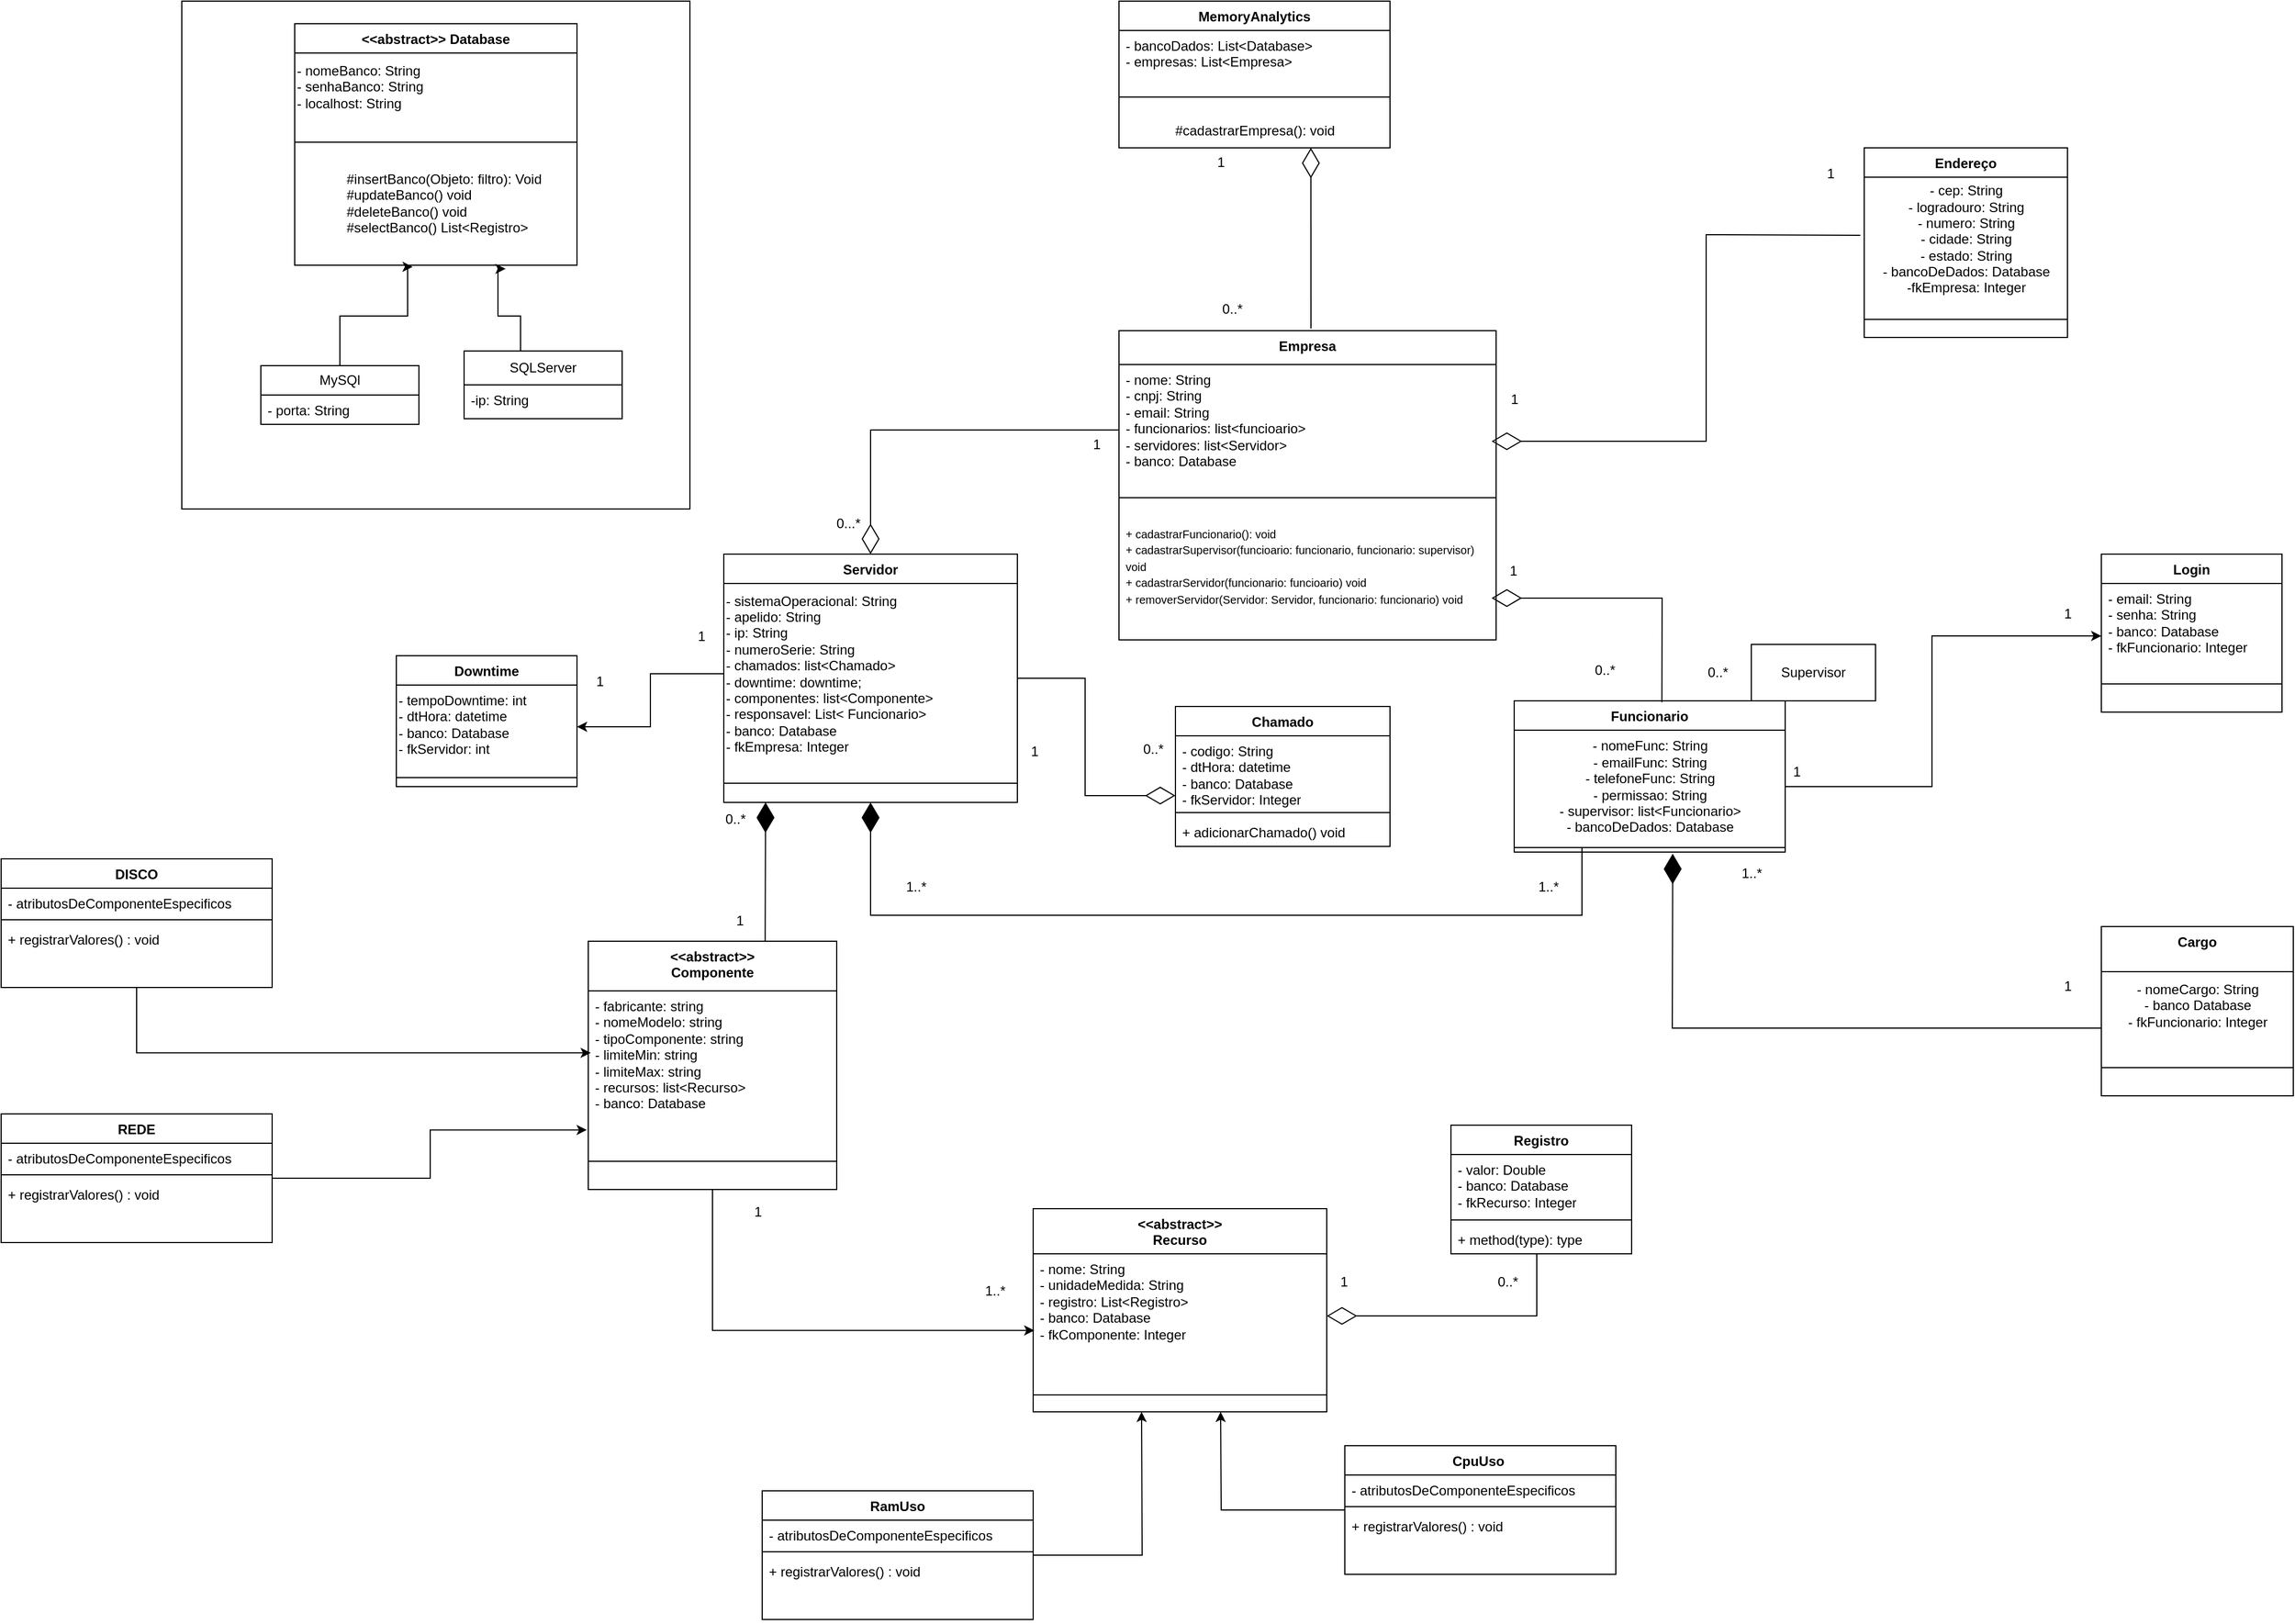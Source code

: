 <mxfile version="22.0.3" type="device">
  <diagram id="kgpKYQtTHZ0yAKxKKP6v" name="Page-1">
    <mxGraphModel dx="6907" dy="-3660" grid="1" gridSize="10" guides="1" tooltips="1" connect="1" arrows="1" fold="1" page="1" pageScale="1" pageWidth="850" pageHeight="1100" math="0" shadow="0">
      <root>
        <mxCell id="0" />
        <mxCell id="1" parent="0" />
        <mxCell id="JFI_zeQeY46TYyX4Rh8R-6" value="MemoryAnalytics" style="swimlane;fontStyle=1;align=center;verticalAlign=top;childLayout=stackLayout;horizontal=1;startSize=26;horizontalStack=0;resizeParent=1;resizeParentMax=0;resizeLast=0;collapsible=1;marginBottom=0;whiteSpace=wrap;html=1;" parent="1" vertex="1">
          <mxGeometry x="1070" y="8150" width="240" height="130" as="geometry" />
        </mxCell>
        <mxCell id="JFI_zeQeY46TYyX4Rh8R-7" value="- bancoDados: List&amp;lt;Database&amp;gt;&lt;br&gt;- empresas: List&amp;lt;Empresa&amp;gt;" style="text;strokeColor=none;fillColor=none;align=left;verticalAlign=top;spacingLeft=4;spacingRight=4;overflow=hidden;rotatable=0;points=[[0,0.5],[1,0.5]];portConstraint=eastwest;whiteSpace=wrap;html=1;" parent="JFI_zeQeY46TYyX4Rh8R-6" vertex="1">
          <mxGeometry y="26" width="240" height="44" as="geometry" />
        </mxCell>
        <mxCell id="JFI_zeQeY46TYyX4Rh8R-8" value="" style="line;strokeWidth=1;fillColor=none;align=left;verticalAlign=middle;spacingTop=-1;spacingLeft=3;spacingRight=3;rotatable=0;labelPosition=right;points=[];portConstraint=eastwest;strokeColor=inherit;" parent="JFI_zeQeY46TYyX4Rh8R-6" vertex="1">
          <mxGeometry y="70" width="240" height="30" as="geometry" />
        </mxCell>
        <mxCell id="JFI_zeQeY46TYyX4Rh8R-9" value="#cadastrarEmpresa(): void" style="text;html=1;align=center;verticalAlign=middle;resizable=0;points=[];autosize=1;strokeColor=none;fillColor=none;" parent="JFI_zeQeY46TYyX4Rh8R-6" vertex="1">
          <mxGeometry y="100" width="240" height="30" as="geometry" />
        </mxCell>
        <mxCell id="JFI_zeQeY46TYyX4Rh8R-10" value="MySQl" style="swimlane;fontStyle=0;childLayout=stackLayout;horizontal=1;startSize=26;fillColor=none;horizontalStack=0;resizeParent=1;resizeParentMax=0;resizeLast=0;collapsible=1;marginBottom=0;whiteSpace=wrap;html=1;" parent="1" vertex="1">
          <mxGeometry x="310" y="8473" width="140" height="52" as="geometry" />
        </mxCell>
        <mxCell id="JFI_zeQeY46TYyX4Rh8R-11" value="- porta: String" style="text;strokeColor=none;fillColor=none;align=left;verticalAlign=top;spacingLeft=4;spacingRight=4;overflow=hidden;rotatable=0;points=[[0,0.5],[1,0.5]];portConstraint=eastwest;whiteSpace=wrap;html=1;" parent="JFI_zeQeY46TYyX4Rh8R-10" vertex="1">
          <mxGeometry y="26" width="140" height="26" as="geometry" />
        </mxCell>
        <mxCell id="JFI_zeQeY46TYyX4Rh8R-12" value="&amp;lt;&amp;lt;abstract&amp;gt;&amp;gt; Database" style="swimlane;fontStyle=1;align=center;verticalAlign=top;childLayout=stackLayout;horizontal=1;startSize=26;horizontalStack=0;resizeParent=1;resizeParentMax=0;resizeLast=0;collapsible=1;marginBottom=0;whiteSpace=wrap;html=1;" parent="1" vertex="1">
          <mxGeometry x="340" y="8170" width="250" height="214" as="geometry" />
        </mxCell>
        <mxCell id="JFI_zeQeY46TYyX4Rh8R-13" value="&lt;div align=&quot;left&quot;&gt;- nomeBanco: String&lt;/div&gt;&lt;div align=&quot;left&quot;&gt;- senhaBanco: String&lt;/div&gt;&lt;div align=&quot;left&quot;&gt;- localhost: String&lt;br&gt;&lt;/div&gt;" style="text;html=1;align=left;verticalAlign=middle;resizable=0;points=[];autosize=1;strokeColor=none;fillColor=none;" parent="JFI_zeQeY46TYyX4Rh8R-12" vertex="1">
          <mxGeometry y="26" width="250" height="60" as="geometry" />
        </mxCell>
        <mxCell id="JFI_zeQeY46TYyX4Rh8R-14" value="" style="line;strokeWidth=1;fillColor=none;align=left;verticalAlign=middle;spacingTop=-1;spacingLeft=3;spacingRight=3;rotatable=0;labelPosition=right;points=[];portConstraint=eastwest;strokeColor=inherit;" parent="JFI_zeQeY46TYyX4Rh8R-12" vertex="1">
          <mxGeometry y="86" width="250" height="38" as="geometry" />
        </mxCell>
        <mxCell id="JFI_zeQeY46TYyX4Rh8R-15" value="&lt;div align=&quot;left&quot;&gt;&lt;blockquote style=&quot;margin: 0 0 0 40px; border: none; padding: 0px;&quot;&gt;#insertBanco(Objeto: filtro): Void&lt;br&gt;#updateBanco() void&lt;br&gt;#deleteBanco() void&lt;br&gt;#selectBanco() List&amp;lt;Registro&amp;gt;&lt;br&gt;&lt;/blockquote&gt;&lt;/div&gt;" style="text;strokeColor=none;fillColor=none;align=left;verticalAlign=top;spacingLeft=4;spacingRight=4;overflow=hidden;rotatable=0;points=[[0,0.5],[1,0.5]];portConstraint=eastwest;whiteSpace=wrap;html=1;" parent="JFI_zeQeY46TYyX4Rh8R-12" vertex="1">
          <mxGeometry y="124" width="250" height="90" as="geometry" />
        </mxCell>
        <mxCell id="JFI_zeQeY46TYyX4Rh8R-18" value="Empresa" style="swimlane;fontStyle=1;align=center;verticalAlign=top;childLayout=stackLayout;horizontal=1;startSize=30;horizontalStack=0;resizeParent=1;resizeParentMax=0;resizeLast=0;collapsible=1;marginBottom=0;whiteSpace=wrap;html=1;" parent="1" vertex="1">
          <mxGeometry x="1070" y="8442" width="334" height="274" as="geometry" />
        </mxCell>
        <mxCell id="JFI_zeQeY46TYyX4Rh8R-19" value="- nome: String&lt;br&gt;- cnpj: String&lt;br&gt;- email: String&lt;br&gt;- funcionarios: list&amp;lt;funcioario&amp;gt;&lt;br&gt;&lt;div&gt;- servidores: list&amp;lt;Servidor&amp;gt;&lt;/div&gt;&lt;div&gt;- banco: Database&lt;br&gt;&lt;/div&gt;" style="text;strokeColor=none;fillColor=none;align=left;verticalAlign=top;spacingLeft=4;spacingRight=4;overflow=hidden;rotatable=0;points=[[0,0.5],[1,0.5]];portConstraint=eastwest;whiteSpace=wrap;html=1;" parent="JFI_zeQeY46TYyX4Rh8R-18" vertex="1">
          <mxGeometry y="30" width="334" height="100" as="geometry" />
        </mxCell>
        <mxCell id="JFI_zeQeY46TYyX4Rh8R-205" value="" style="endArrow=diamondThin;endFill=0;endSize=24;html=1;rounded=0;entryX=0.5;entryY=0;entryDx=0;entryDy=0;" parent="JFI_zeQeY46TYyX4Rh8R-18" target="JFI_zeQeY46TYyX4Rh8R-36" edge="1">
          <mxGeometry width="160" relative="1" as="geometry">
            <mxPoint y="88" as="sourcePoint" />
            <mxPoint x="160" y="88" as="targetPoint" />
            <Array as="points">
              <mxPoint x="-220" y="88" />
            </Array>
          </mxGeometry>
        </mxCell>
        <mxCell id="JFI_zeQeY46TYyX4Rh8R-20" value="" style="line;strokeWidth=1;fillColor=none;align=left;verticalAlign=middle;spacingTop=-1;spacingLeft=3;spacingRight=3;rotatable=0;labelPosition=right;points=[];portConstraint=eastwest;strokeColor=inherit;" parent="JFI_zeQeY46TYyX4Rh8R-18" vertex="1">
          <mxGeometry y="130" width="334" height="36" as="geometry" />
        </mxCell>
        <mxCell id="JFI_zeQeY46TYyX4Rh8R-21" value="&lt;font style=&quot;font-size: 10px;&quot;&gt;&lt;font style=&quot;&quot;&gt;+ cadastrarFuncionario(): void&lt;br&gt;+ cadastrarSupervisor(funcioario: funcionario, funcionario: supervisor) void&lt;br&gt;+ cadastrarServidor(funcionario: funcioario) void&lt;br&gt;+ removerServidor(Servidor: Servidor, funcionario: funcionario) void&lt;/font&gt;&lt;/font&gt;" style="text;strokeColor=none;fillColor=none;align=left;verticalAlign=top;spacingLeft=4;spacingRight=4;overflow=hidden;rotatable=0;points=[[0,0.5],[1,0.5]];portConstraint=eastwest;whiteSpace=wrap;html=1;" parent="JFI_zeQeY46TYyX4Rh8R-18" vertex="1">
          <mxGeometry y="166" width="334" height="108" as="geometry" />
        </mxCell>
        <mxCell id="JFI_zeQeY46TYyX4Rh8R-22" value="Endereço" style="swimlane;fontStyle=1;align=center;verticalAlign=top;childLayout=stackLayout;horizontal=1;startSize=26;horizontalStack=0;resizeParent=1;resizeParentMax=0;resizeLast=0;collapsible=1;marginBottom=0;whiteSpace=wrap;html=1;" parent="1" vertex="1">
          <mxGeometry x="1730" y="8280" width="180" height="168" as="geometry" />
        </mxCell>
        <mxCell id="JFI_zeQeY46TYyX4Rh8R-23" value="- cep: String&lt;br&gt;- logradouro: String&lt;br&gt;- numero: String&lt;br&gt;- cidade: String&lt;br&gt;&lt;div&gt;- estado: String&lt;/div&gt;&lt;div&gt;- bancoDeDados: Database&lt;/div&gt;&lt;div&gt;-fkEmpresa: Integer&lt;/div&gt;" style="text;html=1;align=center;verticalAlign=middle;resizable=0;points=[];autosize=1;strokeColor=none;fillColor=none;" parent="JFI_zeQeY46TYyX4Rh8R-22" vertex="1">
          <mxGeometry y="26" width="180" height="110" as="geometry" />
        </mxCell>
        <mxCell id="JFI_zeQeY46TYyX4Rh8R-24" value="" style="line;strokeWidth=1;fillColor=none;align=left;verticalAlign=middle;spacingTop=-1;spacingLeft=3;spacingRight=3;rotatable=0;labelPosition=right;points=[];portConstraint=eastwest;strokeColor=inherit;" parent="JFI_zeQeY46TYyX4Rh8R-22" vertex="1">
          <mxGeometry y="136" width="180" height="32" as="geometry" />
        </mxCell>
        <mxCell id="JFI_zeQeY46TYyX4Rh8R-25" value="Funcionario" style="swimlane;fontStyle=1;align=center;verticalAlign=top;childLayout=stackLayout;horizontal=1;startSize=26;horizontalStack=0;resizeParent=1;resizeParentMax=0;resizeLast=0;collapsible=1;marginBottom=0;whiteSpace=wrap;html=1;" parent="1" vertex="1">
          <mxGeometry x="1420" y="8770" width="240" height="134" as="geometry" />
        </mxCell>
        <mxCell id="JFI_zeQeY46TYyX4Rh8R-26" value="- nomeFunc: String&lt;br&gt;- emailFunc: String&lt;br&gt;- telefoneFunc: String&lt;br&gt;- permissao: String&lt;br&gt;&lt;div&gt;- supervisor: list&amp;lt;Funcionario&amp;gt;&lt;/div&gt;&lt;div&gt;- bancoDeDados: Database&lt;/div&gt;" style="text;html=1;align=center;verticalAlign=middle;resizable=0;points=[];autosize=1;strokeColor=none;fillColor=none;" parent="JFI_zeQeY46TYyX4Rh8R-25" vertex="1">
          <mxGeometry y="26" width="240" height="100" as="geometry" />
        </mxCell>
        <mxCell id="JFI_zeQeY46TYyX4Rh8R-27" value="" style="line;strokeWidth=1;fillColor=none;align=left;verticalAlign=middle;spacingTop=-1;spacingLeft=3;spacingRight=3;rotatable=0;labelPosition=right;points=[];portConstraint=eastwest;strokeColor=inherit;" parent="JFI_zeQeY46TYyX4Rh8R-25" vertex="1">
          <mxGeometry y="126" width="240" height="8" as="geometry" />
        </mxCell>
        <mxCell id="JFI_zeQeY46TYyX4Rh8R-28" value="Supervisor" style="html=1;whiteSpace=wrap;" parent="1" vertex="1">
          <mxGeometry x="1630" y="8720" width="110" height="50" as="geometry" />
        </mxCell>
        <mxCell id="JFI_zeQeY46TYyX4Rh8R-29" value="Cargo" style="swimlane;fontStyle=1;align=center;verticalAlign=top;childLayout=stackLayout;horizontal=1;startSize=40;horizontalStack=0;resizeParent=1;resizeParentMax=0;resizeLast=0;collapsible=1;marginBottom=0;whiteSpace=wrap;html=1;" parent="1" vertex="1">
          <mxGeometry x="1940" y="8970" width="170" height="150" as="geometry" />
        </mxCell>
        <mxCell id="JFI_zeQeY46TYyX4Rh8R-30" value="&lt;span style=&quot;background-color: initial;&quot;&gt;- nomeCargo: String&lt;/span&gt;&lt;br&gt;&lt;div&gt;- banco Database&lt;/div&gt;&lt;div&gt;- fkFuncionario: Integer&lt;/div&gt;" style="text;html=1;align=center;verticalAlign=middle;resizable=0;points=[];autosize=1;strokeColor=none;fillColor=none;" parent="JFI_zeQeY46TYyX4Rh8R-29" vertex="1">
          <mxGeometry y="40" width="170" height="60" as="geometry" />
        </mxCell>
        <mxCell id="JFI_zeQeY46TYyX4Rh8R-208" value="" style="endArrow=diamondThin;endFill=1;endSize=24;html=1;rounded=0;entryX=0.585;entryY=1.185;entryDx=0;entryDy=0;entryPerimeter=0;" parent="JFI_zeQeY46TYyX4Rh8R-29" target="JFI_zeQeY46TYyX4Rh8R-27" edge="1">
          <mxGeometry width="160" relative="1" as="geometry">
            <mxPoint y="90" as="sourcePoint" />
            <mxPoint x="160" y="90" as="targetPoint" />
            <Array as="points">
              <mxPoint x="-380" y="90" />
            </Array>
          </mxGeometry>
        </mxCell>
        <mxCell id="JFI_zeQeY46TYyX4Rh8R-31" value="" style="line;strokeWidth=1;fillColor=none;align=left;verticalAlign=middle;spacingTop=-1;spacingLeft=3;spacingRight=3;rotatable=0;labelPosition=right;points=[];portConstraint=eastwest;strokeColor=inherit;" parent="JFI_zeQeY46TYyX4Rh8R-29" vertex="1">
          <mxGeometry y="100" width="170" height="50" as="geometry" />
        </mxCell>
        <mxCell id="JFI_zeQeY46TYyX4Rh8R-32" value="Login" style="swimlane;fontStyle=1;align=center;verticalAlign=top;childLayout=stackLayout;horizontal=1;startSize=26;horizontalStack=0;resizeParent=1;resizeParentMax=0;resizeLast=0;collapsible=1;marginBottom=0;whiteSpace=wrap;html=1;" parent="1" vertex="1">
          <mxGeometry x="1940" y="8640" width="160" height="140" as="geometry" />
        </mxCell>
        <mxCell id="JFI_zeQeY46TYyX4Rh8R-33" value="- email: String&lt;br&gt;&lt;div&gt;- senha: String&lt;/div&gt;&lt;div&gt;- banco: Database&lt;/div&gt;&lt;div&gt;- fkFuncionario: Integer&amp;nbsp;&lt;/div&gt;" style="text;strokeColor=none;fillColor=none;align=left;verticalAlign=top;spacingLeft=4;spacingRight=4;overflow=hidden;rotatable=0;points=[[0,0.5],[1,0.5]];portConstraint=eastwest;whiteSpace=wrap;html=1;" parent="JFI_zeQeY46TYyX4Rh8R-32" vertex="1">
          <mxGeometry y="26" width="160" height="64" as="geometry" />
        </mxCell>
        <mxCell id="JFI_zeQeY46TYyX4Rh8R-34" value="" style="line;strokeWidth=1;fillColor=none;align=left;verticalAlign=middle;spacingTop=-1;spacingLeft=3;spacingRight=3;rotatable=0;labelPosition=right;points=[];portConstraint=eastwest;strokeColor=inherit;" parent="JFI_zeQeY46TYyX4Rh8R-32" vertex="1">
          <mxGeometry y="90" width="160" height="50" as="geometry" />
        </mxCell>
        <mxCell id="JFI_zeQeY46TYyX4Rh8R-36" value="Servidor" style="swimlane;fontStyle=1;align=center;verticalAlign=top;childLayout=stackLayout;horizontal=1;startSize=26;horizontalStack=0;resizeParent=1;resizeParentMax=0;resizeLast=0;collapsible=1;marginBottom=0;whiteSpace=wrap;html=1;" parent="1" vertex="1">
          <mxGeometry x="720" y="8640" width="260" height="220" as="geometry" />
        </mxCell>
        <mxCell id="JFI_zeQeY46TYyX4Rh8R-37" value="&lt;div align=&quot;left&quot;&gt; - sistemaOperacional: String&lt;/div&gt;&lt;div align=&quot;left&quot;&gt;- apelido: String&lt;/div&gt;&lt;div align=&quot;left&quot;&gt;- ip: String&lt;br&gt;- numeroSerie: String&lt;br&gt;- chamados: list&amp;lt;Chamado&amp;gt;&lt;br&gt;- downtime: downtime;&lt;br&gt;- componentes: list&amp;lt;Componente&amp;gt;&lt;br&gt;- responsavel: List&amp;lt; Funcionario&amp;gt;&lt;/div&gt;&lt;div&gt;- banco: Database&lt;/div&gt;&lt;div&gt;- fkEmpresa: Integer&lt;/div&gt;" style="text;html=1;align=left;verticalAlign=middle;resizable=0;points=[];autosize=1;strokeColor=none;fillColor=none;" parent="JFI_zeQeY46TYyX4Rh8R-36" vertex="1">
          <mxGeometry y="26" width="260" height="160" as="geometry" />
        </mxCell>
        <mxCell id="JFI_zeQeY46TYyX4Rh8R-38" value="" style="line;strokeWidth=1;fillColor=none;align=left;verticalAlign=middle;spacingTop=-1;spacingLeft=3;spacingRight=3;rotatable=0;labelPosition=right;points=[];portConstraint=eastwest;strokeColor=inherit;" parent="JFI_zeQeY46TYyX4Rh8R-36" vertex="1">
          <mxGeometry y="186" width="260" height="34" as="geometry" />
        </mxCell>
        <mxCell id="JFI_zeQeY46TYyX4Rh8R-39" value="Chamado" style="swimlane;fontStyle=1;align=center;verticalAlign=top;childLayout=stackLayout;horizontal=1;startSize=26;horizontalStack=0;resizeParent=1;resizeParentMax=0;resizeLast=0;collapsible=1;marginBottom=0;whiteSpace=wrap;html=1;" parent="1" vertex="1">
          <mxGeometry x="1120" y="8775" width="190" height="124" as="geometry" />
        </mxCell>
        <mxCell id="JFI_zeQeY46TYyX4Rh8R-40" value="- codigo: String&lt;br&gt;&lt;div&gt;- dtHora: datetime&lt;/div&gt;&lt;div&gt;- banco: Database&lt;/div&gt;&lt;div&gt;- fkServidor: Integer&lt;/div&gt;" style="text;strokeColor=none;fillColor=none;align=left;verticalAlign=top;spacingLeft=4;spacingRight=4;overflow=hidden;rotatable=0;points=[[0,0.5],[1,0.5]];portConstraint=eastwest;whiteSpace=wrap;html=1;" parent="JFI_zeQeY46TYyX4Rh8R-39" vertex="1">
          <mxGeometry y="26" width="190" height="64" as="geometry" />
        </mxCell>
        <mxCell id="JFI_zeQeY46TYyX4Rh8R-41" value="" style="line;strokeWidth=1;fillColor=none;align=left;verticalAlign=middle;spacingTop=-1;spacingLeft=3;spacingRight=3;rotatable=0;labelPosition=right;points=[];portConstraint=eastwest;strokeColor=inherit;" parent="JFI_zeQeY46TYyX4Rh8R-39" vertex="1">
          <mxGeometry y="90" width="190" height="8" as="geometry" />
        </mxCell>
        <mxCell id="JFI_zeQeY46TYyX4Rh8R-42" value="+ adicionarChamado() void" style="text;strokeColor=none;fillColor=none;align=left;verticalAlign=top;spacingLeft=4;spacingRight=4;overflow=hidden;rotatable=0;points=[[0,0.5],[1,0.5]];portConstraint=eastwest;whiteSpace=wrap;html=1;" parent="JFI_zeQeY46TYyX4Rh8R-39" vertex="1">
          <mxGeometry y="98" width="190" height="26" as="geometry" />
        </mxCell>
        <mxCell id="JFI_zeQeY46TYyX4Rh8R-43" value="&amp;lt;&amp;lt;abstract&amp;gt;&amp;gt;&lt;br&gt;Componente" style="swimlane;fontStyle=1;align=center;verticalAlign=top;childLayout=stackLayout;horizontal=1;startSize=44;horizontalStack=0;resizeParent=1;resizeParentMax=0;resizeLast=0;collapsible=1;marginBottom=0;whiteSpace=wrap;html=1;" parent="1" vertex="1">
          <mxGeometry x="600" y="8983" width="220" height="220" as="geometry" />
        </mxCell>
        <mxCell id="JFI_zeQeY46TYyX4Rh8R-44" value="- fabricante: string&lt;br&gt;- nomeModelo: string&lt;br&gt;- tipoComponente: string&lt;br&gt;- limiteMin: string&lt;br&gt;- limiteMax: string&lt;br&gt;&lt;div&gt;- recursos: list&amp;lt;Recurso&amp;gt;&lt;/div&gt;&lt;div&gt;- banco: Database&lt;/div&gt;" style="text;strokeColor=none;fillColor=none;align=left;verticalAlign=top;spacingLeft=4;spacingRight=4;overflow=hidden;rotatable=0;points=[[0,0.5],[1,0.5]];portConstraint=eastwest;whiteSpace=wrap;html=1;" parent="JFI_zeQeY46TYyX4Rh8R-43" vertex="1">
          <mxGeometry y="44" width="220" height="126" as="geometry" />
        </mxCell>
        <mxCell id="JFI_zeQeY46TYyX4Rh8R-45" value="" style="line;strokeWidth=1;fillColor=none;align=left;verticalAlign=middle;spacingTop=-1;spacingLeft=3;spacingRight=3;rotatable=0;labelPosition=right;points=[];portConstraint=eastwest;strokeColor=inherit;" parent="JFI_zeQeY46TYyX4Rh8R-43" vertex="1">
          <mxGeometry y="170" width="220" height="50" as="geometry" />
        </mxCell>
        <mxCell id="JFI_zeQeY46TYyX4Rh8R-46" value="Downtime" style="swimlane;fontStyle=1;align=center;verticalAlign=top;childLayout=stackLayout;horizontal=1;startSize=26;horizontalStack=0;resizeParent=1;resizeParentMax=0;resizeLast=0;collapsible=1;marginBottom=0;whiteSpace=wrap;html=1;" parent="1" vertex="1">
          <mxGeometry x="430" y="8730" width="160" height="116" as="geometry" />
        </mxCell>
        <mxCell id="JFI_zeQeY46TYyX4Rh8R-47" value="- tempoDowntime: int&lt;br&gt;&lt;div&gt;- dtHora: datetime&amp;nbsp;&lt;/div&gt;&lt;div&gt;- banco: Database&lt;/div&gt;&lt;div&gt;- fkServidor: int&lt;/div&gt;" style="text;whiteSpace=wrap;html=1;" parent="JFI_zeQeY46TYyX4Rh8R-46" vertex="1">
          <mxGeometry y="26" width="160" height="74" as="geometry" />
        </mxCell>
        <mxCell id="JFI_zeQeY46TYyX4Rh8R-48" value="" style="line;strokeWidth=1;fillColor=none;align=left;verticalAlign=middle;spacingTop=-1;spacingLeft=3;spacingRight=3;rotatable=0;labelPosition=right;points=[];portConstraint=eastwest;strokeColor=inherit;" parent="JFI_zeQeY46TYyX4Rh8R-46" vertex="1">
          <mxGeometry y="100" width="160" height="16" as="geometry" />
        </mxCell>
        <mxCell id="JFI_zeQeY46TYyX4Rh8R-49" value="&amp;lt;&amp;lt;abstract&amp;gt;&amp;gt;&lt;br&gt;Recurso" style="swimlane;fontStyle=1;align=center;verticalAlign=top;childLayout=stackLayout;horizontal=1;startSize=40;horizontalStack=0;resizeParent=1;resizeParentMax=0;resizeLast=0;collapsible=1;marginBottom=0;whiteSpace=wrap;html=1;" parent="1" vertex="1">
          <mxGeometry x="994" y="9220" width="260" height="180" as="geometry" />
        </mxCell>
        <mxCell id="JFI_zeQeY46TYyX4Rh8R-50" value="&lt;div&gt;- nome: String&lt;/div&gt;&lt;div&gt;- unidadeMedida: String&lt;/div&gt;&lt;div&gt;- registro: List&amp;lt;Registro&amp;gt;&lt;br&gt;&lt;/div&gt;- banco: Database&lt;br&gt;- fkComponente: Integer" style="text;strokeColor=none;fillColor=none;align=left;verticalAlign=top;spacingLeft=4;spacingRight=4;overflow=hidden;rotatable=0;points=[[0,0.5],[1,0.5]];portConstraint=eastwest;whiteSpace=wrap;html=1;" parent="JFI_zeQeY46TYyX4Rh8R-49" vertex="1">
          <mxGeometry y="40" width="260" height="110" as="geometry" />
        </mxCell>
        <mxCell id="JFI_zeQeY46TYyX4Rh8R-51" value="" style="line;strokeWidth=1;fillColor=none;align=left;verticalAlign=middle;spacingTop=-1;spacingLeft=3;spacingRight=3;rotatable=0;labelPosition=right;points=[];portConstraint=eastwest;strokeColor=inherit;" parent="JFI_zeQeY46TYyX4Rh8R-49" vertex="1">
          <mxGeometry y="150" width="260" height="30" as="geometry" />
        </mxCell>
        <mxCell id="JFI_zeQeY46TYyX4Rh8R-52" value="Registro" style="swimlane;fontStyle=1;align=center;verticalAlign=top;childLayout=stackLayout;horizontal=1;startSize=26;horizontalStack=0;resizeParent=1;resizeParentMax=0;resizeLast=0;collapsible=1;marginBottom=0;whiteSpace=wrap;html=1;" parent="1" vertex="1">
          <mxGeometry x="1364" y="9146" width="160" height="114" as="geometry" />
        </mxCell>
        <mxCell id="JFI_zeQeY46TYyX4Rh8R-53" value="&lt;div&gt;- valor: Double&lt;/div&gt;&lt;div&gt;- banco: Database&lt;/div&gt;&lt;div&gt;- fkRecurso: Integer&lt;/div&gt;" style="text;strokeColor=none;fillColor=none;align=left;verticalAlign=top;spacingLeft=4;spacingRight=4;overflow=hidden;rotatable=0;points=[[0,0.5],[1,0.5]];portConstraint=eastwest;whiteSpace=wrap;html=1;" parent="JFI_zeQeY46TYyX4Rh8R-52" vertex="1">
          <mxGeometry y="26" width="160" height="54" as="geometry" />
        </mxCell>
        <mxCell id="JFI_zeQeY46TYyX4Rh8R-54" value="" style="line;strokeWidth=1;fillColor=none;align=left;verticalAlign=middle;spacingTop=-1;spacingLeft=3;spacingRight=3;rotatable=0;labelPosition=right;points=[];portConstraint=eastwest;strokeColor=inherit;" parent="JFI_zeQeY46TYyX4Rh8R-52" vertex="1">
          <mxGeometry y="80" width="160" height="8" as="geometry" />
        </mxCell>
        <mxCell id="JFI_zeQeY46TYyX4Rh8R-55" value="+ method(type): type" style="text;strokeColor=none;fillColor=none;align=left;verticalAlign=top;spacingLeft=4;spacingRight=4;overflow=hidden;rotatable=0;points=[[0,0.5],[1,0.5]];portConstraint=eastwest;whiteSpace=wrap;html=1;" parent="JFI_zeQeY46TYyX4Rh8R-52" vertex="1">
          <mxGeometry y="88" width="160" height="26" as="geometry" />
        </mxCell>
        <mxCell id="JFI_zeQeY46TYyX4Rh8R-58" value="SQLServer" style="swimlane;fontStyle=0;childLayout=stackLayout;horizontal=1;startSize=30;fillColor=none;horizontalStack=0;resizeParent=1;resizeParentMax=0;resizeLast=0;collapsible=1;marginBottom=0;whiteSpace=wrap;html=1;" parent="1" vertex="1">
          <mxGeometry x="490" y="8460" width="140" height="60" as="geometry" />
        </mxCell>
        <mxCell id="JFI_zeQeY46TYyX4Rh8R-59" value="-ip: String" style="text;strokeColor=none;fillColor=none;align=left;verticalAlign=top;spacingLeft=4;spacingRight=4;overflow=hidden;rotatable=0;points=[[0,0.5],[1,0.5]];portConstraint=eastwest;whiteSpace=wrap;html=1;" parent="JFI_zeQeY46TYyX4Rh8R-58" vertex="1">
          <mxGeometry y="30" width="140" height="30" as="geometry" />
        </mxCell>
        <mxCell id="JFI_zeQeY46TYyX4Rh8R-60" style="edgeStyle=orthogonalEdgeStyle;rounded=0;orthogonalLoop=1;jettySize=auto;html=1;entryX=0.004;entryY=0.617;entryDx=0;entryDy=0;entryPerimeter=0;" parent="1" source="JFI_zeQeY46TYyX4Rh8R-43" target="JFI_zeQeY46TYyX4Rh8R-50" edge="1">
          <mxGeometry relative="1" as="geometry" />
        </mxCell>
        <mxCell id="JFI_zeQeY46TYyX4Rh8R-61" style="edgeStyle=orthogonalEdgeStyle;rounded=0;orthogonalLoop=1;jettySize=auto;html=1;entryX=0.418;entryY=1.016;entryDx=0;entryDy=0;entryPerimeter=0;" parent="1" source="JFI_zeQeY46TYyX4Rh8R-10" target="JFI_zeQeY46TYyX4Rh8R-15" edge="1">
          <mxGeometry relative="1" as="geometry">
            <Array as="points">
              <mxPoint x="380" y="8429" />
              <mxPoint x="440" y="8429" />
              <mxPoint x="440" y="8385" />
            </Array>
          </mxGeometry>
        </mxCell>
        <mxCell id="JFI_zeQeY46TYyX4Rh8R-62" style="edgeStyle=orthogonalEdgeStyle;rounded=0;orthogonalLoop=1;jettySize=auto;html=1;entryX=0.747;entryY=1.035;entryDx=0;entryDy=0;entryPerimeter=0;" parent="1" source="JFI_zeQeY46TYyX4Rh8R-58" target="JFI_zeQeY46TYyX4Rh8R-15" edge="1">
          <mxGeometry relative="1" as="geometry">
            <Array as="points">
              <mxPoint x="540" y="8429" />
              <mxPoint x="520" y="8429" />
              <mxPoint x="520" y="8387" />
            </Array>
          </mxGeometry>
        </mxCell>
        <mxCell id="JFI_zeQeY46TYyX4Rh8R-63" style="edgeStyle=orthogonalEdgeStyle;rounded=0;orthogonalLoop=1;jettySize=auto;html=1;entryX=0;entryY=0.727;entryDx=0;entryDy=0;entryPerimeter=0;" parent="1" source="JFI_zeQeY46TYyX4Rh8R-26" target="JFI_zeQeY46TYyX4Rh8R-33" edge="1">
          <mxGeometry relative="1" as="geometry">
            <Array as="points">
              <mxPoint x="1790" y="8846" />
              <mxPoint x="1790" y="8712" />
            </Array>
          </mxGeometry>
        </mxCell>
        <mxCell id="JFI_zeQeY46TYyX4Rh8R-66" style="edgeStyle=orthogonalEdgeStyle;rounded=0;orthogonalLoop=1;jettySize=auto;html=1;" parent="1" source="JFI_zeQeY46TYyX4Rh8R-67" edge="1">
          <mxGeometry relative="1" as="geometry">
            <mxPoint x="1160" y="9400" as="targetPoint" />
          </mxGeometry>
        </mxCell>
        <mxCell id="JFI_zeQeY46TYyX4Rh8R-67" value="CpuUso&amp;nbsp;" style="swimlane;fontStyle=1;align=center;verticalAlign=top;childLayout=stackLayout;horizontal=1;startSize=26;horizontalStack=0;resizeParent=1;resizeParentMax=0;resizeLast=0;collapsible=1;marginBottom=0;whiteSpace=wrap;html=1;" parent="1" vertex="1">
          <mxGeometry x="1270" y="9430" width="240" height="114" as="geometry">
            <mxRectangle x="360" y="520" width="120" height="40" as="alternateBounds" />
          </mxGeometry>
        </mxCell>
        <mxCell id="JFI_zeQeY46TYyX4Rh8R-68" value="- atributosDeComponenteEspecificos" style="text;strokeColor=none;fillColor=none;align=left;verticalAlign=top;spacingLeft=4;spacingRight=4;overflow=hidden;rotatable=0;points=[[0,0.5],[1,0.5]];portConstraint=eastwest;whiteSpace=wrap;html=1;" parent="JFI_zeQeY46TYyX4Rh8R-67" vertex="1">
          <mxGeometry y="26" width="240" height="24" as="geometry" />
        </mxCell>
        <mxCell id="JFI_zeQeY46TYyX4Rh8R-69" value="" style="line;strokeWidth=1;fillColor=none;align=left;verticalAlign=middle;spacingTop=-1;spacingLeft=3;spacingRight=3;rotatable=0;labelPosition=right;points=[];portConstraint=eastwest;strokeColor=inherit;" parent="JFI_zeQeY46TYyX4Rh8R-67" vertex="1">
          <mxGeometry y="50" width="240" height="8" as="geometry" />
        </mxCell>
        <mxCell id="JFI_zeQeY46TYyX4Rh8R-70" value="+ registrarValores() : void" style="text;strokeColor=none;fillColor=none;align=left;verticalAlign=top;spacingLeft=4;spacingRight=4;overflow=hidden;rotatable=0;points=[[0,0.5],[1,0.5]];portConstraint=eastwest;whiteSpace=wrap;html=1;" parent="JFI_zeQeY46TYyX4Rh8R-67" vertex="1">
          <mxGeometry y="58" width="240" height="56" as="geometry" />
        </mxCell>
        <mxCell id="JFI_zeQeY46TYyX4Rh8R-71" style="edgeStyle=orthogonalEdgeStyle;rounded=0;orthogonalLoop=1;jettySize=auto;html=1;" parent="1" source="JFI_zeQeY46TYyX4Rh8R-72" edge="1">
          <mxGeometry relative="1" as="geometry">
            <mxPoint x="1090" y="9400" as="targetPoint" />
          </mxGeometry>
        </mxCell>
        <mxCell id="JFI_zeQeY46TYyX4Rh8R-72" value="RamUso" style="swimlane;fontStyle=1;align=center;verticalAlign=top;childLayout=stackLayout;horizontal=1;startSize=26;horizontalStack=0;resizeParent=1;resizeParentMax=0;resizeLast=0;collapsible=1;marginBottom=0;whiteSpace=wrap;html=1;" parent="1" vertex="1">
          <mxGeometry x="754" y="9470" width="240" height="114" as="geometry">
            <mxRectangle x="360" y="520" width="120" height="40" as="alternateBounds" />
          </mxGeometry>
        </mxCell>
        <mxCell id="JFI_zeQeY46TYyX4Rh8R-73" value="- atributosDeComponenteEspecificos" style="text;strokeColor=none;fillColor=none;align=left;verticalAlign=top;spacingLeft=4;spacingRight=4;overflow=hidden;rotatable=0;points=[[0,0.5],[1,0.5]];portConstraint=eastwest;whiteSpace=wrap;html=1;" parent="JFI_zeQeY46TYyX4Rh8R-72" vertex="1">
          <mxGeometry y="26" width="240" height="24" as="geometry" />
        </mxCell>
        <mxCell id="JFI_zeQeY46TYyX4Rh8R-74" value="" style="line;strokeWidth=1;fillColor=none;align=left;verticalAlign=middle;spacingTop=-1;spacingLeft=3;spacingRight=3;rotatable=0;labelPosition=right;points=[];portConstraint=eastwest;strokeColor=inherit;" parent="JFI_zeQeY46TYyX4Rh8R-72" vertex="1">
          <mxGeometry y="50" width="240" height="8" as="geometry" />
        </mxCell>
        <mxCell id="JFI_zeQeY46TYyX4Rh8R-75" value="+ registrarValores() : void" style="text;strokeColor=none;fillColor=none;align=left;verticalAlign=top;spacingLeft=4;spacingRight=4;overflow=hidden;rotatable=0;points=[[0,0.5],[1,0.5]];portConstraint=eastwest;whiteSpace=wrap;html=1;" parent="JFI_zeQeY46TYyX4Rh8R-72" vertex="1">
          <mxGeometry y="58" width="240" height="56" as="geometry" />
        </mxCell>
        <mxCell id="JFI_zeQeY46TYyX4Rh8R-76" value="DISCO" style="swimlane;fontStyle=1;align=center;verticalAlign=top;childLayout=stackLayout;horizontal=1;startSize=26;horizontalStack=0;resizeParent=1;resizeParentMax=0;resizeLast=0;collapsible=1;marginBottom=0;whiteSpace=wrap;html=1;" parent="1" vertex="1">
          <mxGeometry x="80" y="8910" width="240" height="114" as="geometry">
            <mxRectangle x="360" y="520" width="120" height="40" as="alternateBounds" />
          </mxGeometry>
        </mxCell>
        <mxCell id="JFI_zeQeY46TYyX4Rh8R-77" value="- atributosDeComponenteEspecificos" style="text;strokeColor=none;fillColor=none;align=left;verticalAlign=top;spacingLeft=4;spacingRight=4;overflow=hidden;rotatable=0;points=[[0,0.5],[1,0.5]];portConstraint=eastwest;whiteSpace=wrap;html=1;" parent="JFI_zeQeY46TYyX4Rh8R-76" vertex="1">
          <mxGeometry y="26" width="240" height="24" as="geometry" />
        </mxCell>
        <mxCell id="JFI_zeQeY46TYyX4Rh8R-78" value="" style="line;strokeWidth=1;fillColor=none;align=left;verticalAlign=middle;spacingTop=-1;spacingLeft=3;spacingRight=3;rotatable=0;labelPosition=right;points=[];portConstraint=eastwest;strokeColor=inherit;" parent="JFI_zeQeY46TYyX4Rh8R-76" vertex="1">
          <mxGeometry y="50" width="240" height="8" as="geometry" />
        </mxCell>
        <mxCell id="JFI_zeQeY46TYyX4Rh8R-79" value="+ registrarValores() : void" style="text;strokeColor=none;fillColor=none;align=left;verticalAlign=top;spacingLeft=4;spacingRight=4;overflow=hidden;rotatable=0;points=[[0,0.5],[1,0.5]];portConstraint=eastwest;whiteSpace=wrap;html=1;" parent="JFI_zeQeY46TYyX4Rh8R-76" vertex="1">
          <mxGeometry y="58" width="240" height="56" as="geometry" />
        </mxCell>
        <mxCell id="JFI_zeQeY46TYyX4Rh8R-80" value="REDE" style="swimlane;fontStyle=1;align=center;verticalAlign=top;childLayout=stackLayout;horizontal=1;startSize=26;horizontalStack=0;resizeParent=1;resizeParentMax=0;resizeLast=0;collapsible=1;marginBottom=0;whiteSpace=wrap;html=1;" parent="1" vertex="1">
          <mxGeometry x="80" y="9136" width="240" height="114" as="geometry">
            <mxRectangle x="360" y="520" width="120" height="40" as="alternateBounds" />
          </mxGeometry>
        </mxCell>
        <mxCell id="JFI_zeQeY46TYyX4Rh8R-81" value="- atributosDeComponenteEspecificos" style="text;strokeColor=none;fillColor=none;align=left;verticalAlign=top;spacingLeft=4;spacingRight=4;overflow=hidden;rotatable=0;points=[[0,0.5],[1,0.5]];portConstraint=eastwest;whiteSpace=wrap;html=1;" parent="JFI_zeQeY46TYyX4Rh8R-80" vertex="1">
          <mxGeometry y="26" width="240" height="24" as="geometry" />
        </mxCell>
        <mxCell id="JFI_zeQeY46TYyX4Rh8R-82" value="" style="line;strokeWidth=1;fillColor=none;align=left;verticalAlign=middle;spacingTop=-1;spacingLeft=3;spacingRight=3;rotatable=0;labelPosition=right;points=[];portConstraint=eastwest;strokeColor=inherit;" parent="JFI_zeQeY46TYyX4Rh8R-80" vertex="1">
          <mxGeometry y="50" width="240" height="8" as="geometry" />
        </mxCell>
        <mxCell id="JFI_zeQeY46TYyX4Rh8R-83" value="+ registrarValores() : void" style="text;strokeColor=none;fillColor=none;align=left;verticalAlign=top;spacingLeft=4;spacingRight=4;overflow=hidden;rotatable=0;points=[[0,0.5],[1,0.5]];portConstraint=eastwest;whiteSpace=wrap;html=1;" parent="JFI_zeQeY46TYyX4Rh8R-80" vertex="1">
          <mxGeometry y="58" width="240" height="56" as="geometry" />
        </mxCell>
        <mxCell id="JFI_zeQeY46TYyX4Rh8R-84" style="edgeStyle=orthogonalEdgeStyle;rounded=0;orthogonalLoop=1;jettySize=auto;html=1;entryX=-0.006;entryY=0.978;entryDx=0;entryDy=0;entryPerimeter=0;" parent="1" source="JFI_zeQeY46TYyX4Rh8R-80" target="JFI_zeQeY46TYyX4Rh8R-44" edge="1">
          <mxGeometry relative="1" as="geometry" />
        </mxCell>
        <mxCell id="JFI_zeQeY46TYyX4Rh8R-85" style="edgeStyle=orthogonalEdgeStyle;rounded=0;orthogonalLoop=1;jettySize=auto;html=1;entryX=0.01;entryY=0.436;entryDx=0;entryDy=0;entryPerimeter=0;" parent="1" source="JFI_zeQeY46TYyX4Rh8R-76" target="JFI_zeQeY46TYyX4Rh8R-44" edge="1">
          <mxGeometry relative="1" as="geometry" />
        </mxCell>
        <mxCell id="JFI_zeQeY46TYyX4Rh8R-86" value="" style="whiteSpace=wrap;html=1;aspect=fixed;fillColor=none;" parent="1" vertex="1">
          <mxGeometry x="240" y="8150" width="450" height="450" as="geometry" />
        </mxCell>
        <mxCell id="JFI_zeQeY46TYyX4Rh8R-87" style="edgeStyle=orthogonalEdgeStyle;rounded=0;orthogonalLoop=1;jettySize=auto;html=1;entryX=1;entryY=0.5;entryDx=0;entryDy=0;" parent="1" source="JFI_zeQeY46TYyX4Rh8R-37" target="JFI_zeQeY46TYyX4Rh8R-47" edge="1">
          <mxGeometry relative="1" as="geometry" />
        </mxCell>
        <mxCell id="JFI_zeQeY46TYyX4Rh8R-88" value="1" style="text;html=1;align=center;verticalAlign=middle;resizable=0;points=[];autosize=1;strokeColor=none;fillColor=none;" parent="1" vertex="1">
          <mxGeometry x="1145" y="8278" width="30" height="30" as="geometry" />
        </mxCell>
        <mxCell id="JFI_zeQeY46TYyX4Rh8R-177" value="0..*" style="text;html=1;align=center;verticalAlign=middle;resizable=0;points=[];autosize=1;strokeColor=none;fillColor=none;" parent="1" vertex="1">
          <mxGeometry x="1150" y="8408" width="40" height="30" as="geometry" />
        </mxCell>
        <mxCell id="JFI_zeQeY46TYyX4Rh8R-178" value="1" style="text;html=1;align=center;verticalAlign=middle;resizable=0;points=[];autosize=1;strokeColor=none;fillColor=none;" parent="1" vertex="1">
          <mxGeometry x="1685" y="8288" width="30" height="30" as="geometry" />
        </mxCell>
        <mxCell id="JFI_zeQeY46TYyX4Rh8R-179" value="1" style="text;html=1;align=center;verticalAlign=middle;resizable=0;points=[];autosize=1;strokeColor=none;fillColor=none;" parent="1" vertex="1">
          <mxGeometry x="1405" y="8488" width="30" height="30" as="geometry" />
        </mxCell>
        <mxCell id="JFI_zeQeY46TYyX4Rh8R-180" value="0..*" style="text;html=1;align=center;verticalAlign=middle;resizable=0;points=[];autosize=1;strokeColor=none;fillColor=none;" parent="1" vertex="1">
          <mxGeometry x="1580" y="8730" width="40" height="30" as="geometry" />
        </mxCell>
        <mxCell id="JFI_zeQeY46TYyX4Rh8R-181" value="1" style="text;html=1;align=center;verticalAlign=middle;resizable=0;points=[];autosize=1;strokeColor=none;fillColor=none;" parent="1" vertex="1">
          <mxGeometry x="1404" y="8640" width="30" height="30" as="geometry" />
        </mxCell>
        <mxCell id="JFI_zeQeY46TYyX4Rh8R-183" value="0..*" style="text;html=1;align=center;verticalAlign=middle;resizable=0;points=[];autosize=1;strokeColor=none;fillColor=none;" parent="1" vertex="1">
          <mxGeometry x="1480" y="8728" width="40" height="30" as="geometry" />
        </mxCell>
        <mxCell id="JFI_zeQeY46TYyX4Rh8R-184" value="1" style="text;html=1;align=center;verticalAlign=middle;resizable=0;points=[];autosize=1;strokeColor=none;fillColor=none;" parent="1" vertex="1">
          <mxGeometry x="1895" y="8678" width="30" height="30" as="geometry" />
        </mxCell>
        <mxCell id="JFI_zeQeY46TYyX4Rh8R-185" value="1" style="text;html=1;align=center;verticalAlign=middle;resizable=0;points=[];autosize=1;strokeColor=none;fillColor=none;" parent="1" vertex="1">
          <mxGeometry x="1655" y="8818" width="30" height="30" as="geometry" />
        </mxCell>
        <mxCell id="JFI_zeQeY46TYyX4Rh8R-186" value="1" style="text;html=1;align=center;verticalAlign=middle;resizable=0;points=[];autosize=1;strokeColor=none;fillColor=none;" parent="1" vertex="1">
          <mxGeometry x="980" y="8800" width="30" height="30" as="geometry" />
        </mxCell>
        <mxCell id="JFI_zeQeY46TYyX4Rh8R-187" value="0..*" style="text;html=1;align=center;verticalAlign=middle;resizable=0;points=[];autosize=1;strokeColor=none;fillColor=none;" parent="1" vertex="1">
          <mxGeometry x="1080" y="8798" width="40" height="30" as="geometry" />
        </mxCell>
        <mxCell id="JFI_zeQeY46TYyX4Rh8R-188" value="1" style="text;html=1;align=center;verticalAlign=middle;resizable=0;points=[];autosize=1;strokeColor=none;fillColor=none;" parent="1" vertex="1">
          <mxGeometry x="595" y="8738" width="30" height="30" as="geometry" />
        </mxCell>
        <mxCell id="JFI_zeQeY46TYyX4Rh8R-189" value="1" style="text;html=1;align=center;verticalAlign=middle;resizable=0;points=[];autosize=1;strokeColor=none;fillColor=none;" parent="1" vertex="1">
          <mxGeometry x="685" y="8698" width="30" height="30" as="geometry" />
        </mxCell>
        <mxCell id="JFI_zeQeY46TYyX4Rh8R-190" value="0..*" style="text;html=1;align=center;verticalAlign=middle;resizable=0;points=[];autosize=1;strokeColor=none;fillColor=none;" parent="1" vertex="1">
          <mxGeometry x="710" y="8860" width="40" height="30" as="geometry" />
        </mxCell>
        <mxCell id="JFI_zeQeY46TYyX4Rh8R-192" value="1..*" style="text;html=1;align=center;verticalAlign=middle;resizable=0;points=[];autosize=1;strokeColor=none;fillColor=none;" parent="1" vertex="1">
          <mxGeometry x="870" y="8920" width="40" height="30" as="geometry" />
        </mxCell>
        <mxCell id="JFI_zeQeY46TYyX4Rh8R-193" value="1" style="text;html=1;align=center;verticalAlign=middle;resizable=0;points=[];autosize=1;strokeColor=none;fillColor=none;" parent="1" vertex="1">
          <mxGeometry x="1895" y="9008" width="30" height="30" as="geometry" />
        </mxCell>
        <mxCell id="JFI_zeQeY46TYyX4Rh8R-194" value="1..*" style="text;html=1;align=center;verticalAlign=middle;resizable=0;points=[];autosize=1;strokeColor=none;fillColor=none;" parent="1" vertex="1">
          <mxGeometry x="1610" y="8908" width="40" height="30" as="geometry" />
        </mxCell>
        <mxCell id="JFI_zeQeY46TYyX4Rh8R-195" value="1" style="text;html=1;align=center;verticalAlign=middle;resizable=0;points=[];autosize=1;strokeColor=none;fillColor=none;" parent="1" vertex="1">
          <mxGeometry x="1035" y="8528" width="30" height="30" as="geometry" />
        </mxCell>
        <mxCell id="JFI_zeQeY46TYyX4Rh8R-196" value="0...*" style="text;html=1;align=center;verticalAlign=middle;resizable=0;points=[];autosize=1;strokeColor=none;fillColor=none;" parent="1" vertex="1">
          <mxGeometry x="810" y="8598" width="40" height="30" as="geometry" />
        </mxCell>
        <mxCell id="JFI_zeQeY46TYyX4Rh8R-197" value="0..*" style="text;html=1;align=center;verticalAlign=middle;resizable=0;points=[];autosize=1;strokeColor=none;fillColor=none;" parent="1" vertex="1">
          <mxGeometry x="1394" y="9270" width="40" height="30" as="geometry" />
        </mxCell>
        <mxCell id="JFI_zeQeY46TYyX4Rh8R-198" value="1" style="text;html=1;align=center;verticalAlign=middle;resizable=0;points=[];autosize=1;strokeColor=none;fillColor=none;" parent="1" vertex="1">
          <mxGeometry x="1254" y="9270" width="30" height="30" as="geometry" />
        </mxCell>
        <mxCell id="JFI_zeQeY46TYyX4Rh8R-199" value="1..*" style="text;html=1;align=center;verticalAlign=middle;resizable=0;points=[];autosize=1;strokeColor=none;fillColor=none;" parent="1" vertex="1">
          <mxGeometry x="940" y="9278" width="40" height="30" as="geometry" />
        </mxCell>
        <mxCell id="JFI_zeQeY46TYyX4Rh8R-200" value="1" style="text;html=1;align=center;verticalAlign=middle;resizable=0;points=[];autosize=1;strokeColor=none;fillColor=none;" parent="1" vertex="1">
          <mxGeometry x="735" y="9208" width="30" height="30" as="geometry" />
        </mxCell>
        <mxCell id="JFI_zeQeY46TYyX4Rh8R-202" value="" style="endArrow=diamondThin;endFill=0;endSize=24;html=1;rounded=0;entryX=0.708;entryY=1;entryDx=0;entryDy=0;entryPerimeter=0;" parent="1" target="JFI_zeQeY46TYyX4Rh8R-9" edge="1">
          <mxGeometry width="160" relative="1" as="geometry">
            <mxPoint x="1240" y="8440" as="sourcePoint" />
            <mxPoint x="1240" y="8290" as="targetPoint" />
          </mxGeometry>
        </mxCell>
        <mxCell id="JFI_zeQeY46TYyX4Rh8R-203" value="" style="endArrow=diamondThin;endFill=0;endSize=24;html=1;rounded=0;exitX=-0.019;exitY=0.468;exitDx=0;exitDy=0;exitPerimeter=0;entryX=0.988;entryY=0.68;entryDx=0;entryDy=0;entryPerimeter=0;" parent="1" source="JFI_zeQeY46TYyX4Rh8R-23" target="JFI_zeQeY46TYyX4Rh8R-19" edge="1">
          <mxGeometry width="160" relative="1" as="geometry">
            <mxPoint x="1420" y="8380" as="sourcePoint" />
            <mxPoint x="1410" y="8540" as="targetPoint" />
            <Array as="points">
              <mxPoint x="1590" y="8357" />
              <mxPoint x="1590" y="8540" />
            </Array>
          </mxGeometry>
        </mxCell>
        <mxCell id="JFI_zeQeY46TYyX4Rh8R-206" value="" style="endArrow=diamondThin;endFill=0;endSize=24;html=1;rounded=0;exitX=0.545;exitY=0.009;exitDx=0;exitDy=0;exitPerimeter=0;entryX=0.988;entryY=0.657;entryDx=0;entryDy=0;entryPerimeter=0;" parent="1" source="JFI_zeQeY46TYyX4Rh8R-25" target="JFI_zeQeY46TYyX4Rh8R-21" edge="1">
          <mxGeometry width="160" relative="1" as="geometry">
            <mxPoint x="1490" y="8670" as="sourcePoint" />
            <mxPoint x="1650" y="8670" as="targetPoint" />
            <Array as="points">
              <mxPoint x="1551" y="8679" />
            </Array>
          </mxGeometry>
        </mxCell>
        <mxCell id="JFI_zeQeY46TYyX4Rh8R-210" value="" style="endArrow=diamondThin;endFill=0;endSize=24;html=1;rounded=0;entryX=0;entryY=0.828;entryDx=0;entryDy=0;entryPerimeter=0;" parent="1" target="JFI_zeQeY46TYyX4Rh8R-40" edge="1">
          <mxGeometry width="160" relative="1" as="geometry">
            <mxPoint x="980" y="8750" as="sourcePoint" />
            <mxPoint x="1140" y="8750" as="targetPoint" />
            <Array as="points">
              <mxPoint x="1040" y="8750" />
              <mxPoint x="1040" y="8854" />
            </Array>
          </mxGeometry>
        </mxCell>
        <mxCell id="JFI_zeQeY46TYyX4Rh8R-212" value="1..*" style="text;html=1;align=center;verticalAlign=middle;resizable=0;points=[];autosize=1;strokeColor=none;fillColor=none;" parent="1" vertex="1">
          <mxGeometry x="1430" y="8920" width="40" height="30" as="geometry" />
        </mxCell>
        <mxCell id="JFI_zeQeY46TYyX4Rh8R-214" value="" style="endArrow=diamondThin;endFill=1;endSize=24;html=1;rounded=0;entryX=0.5;entryY=1;entryDx=0;entryDy=0;" parent="1" target="JFI_zeQeY46TYyX4Rh8R-36" edge="1">
          <mxGeometry width="160" relative="1" as="geometry">
            <mxPoint x="1480" y="8900" as="sourcePoint" />
            <mxPoint x="1640" y="8900" as="targetPoint" />
            <Array as="points">
              <mxPoint x="1480" y="8960" />
              <mxPoint x="850" y="8960" />
            </Array>
          </mxGeometry>
        </mxCell>
        <mxCell id="JFI_zeQeY46TYyX4Rh8R-215" value="" style="endArrow=diamondThin;endFill=1;endSize=24;html=1;rounded=0;exitX=0.712;exitY=-0.002;exitDx=0;exitDy=0;exitPerimeter=0;" parent="1" source="JFI_zeQeY46TYyX4Rh8R-43" edge="1">
          <mxGeometry width="160" relative="1" as="geometry">
            <mxPoint x="760" y="8970" as="sourcePoint" />
            <mxPoint x="757" y="8860" as="targetPoint" />
          </mxGeometry>
        </mxCell>
        <mxCell id="JFI_zeQeY46TYyX4Rh8R-216" value="1" style="text;html=1;align=center;verticalAlign=middle;resizable=0;points=[];autosize=1;strokeColor=none;fillColor=none;" parent="1" vertex="1">
          <mxGeometry x="719" y="8950" width="30" height="30" as="geometry" />
        </mxCell>
        <mxCell id="JFI_zeQeY46TYyX4Rh8R-217" value="" style="endArrow=diamondThin;endFill=0;endSize=24;html=1;rounded=0;entryX=1;entryY=0.5;entryDx=0;entryDy=0;" parent="1" target="JFI_zeQeY46TYyX4Rh8R-50" edge="1">
          <mxGeometry width="160" relative="1" as="geometry">
            <mxPoint x="1440" y="9260" as="sourcePoint" />
            <mxPoint x="1600" y="9260" as="targetPoint" />
            <Array as="points">
              <mxPoint x="1440" y="9315" />
            </Array>
          </mxGeometry>
        </mxCell>
      </root>
    </mxGraphModel>
  </diagram>
</mxfile>
